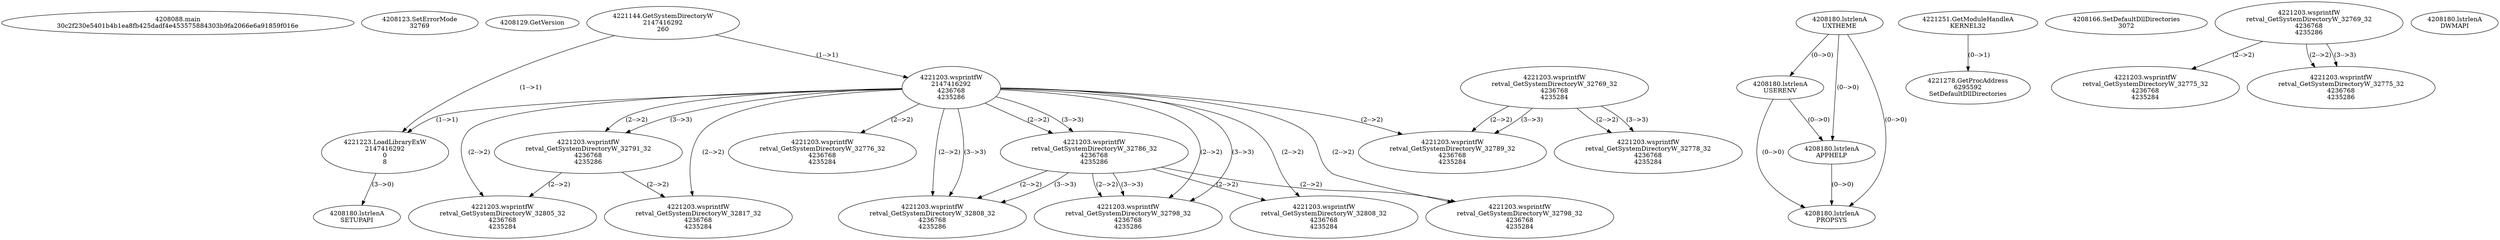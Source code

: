 // Global SCDG with merge call
digraph {
	0 [label="4208088.main
30c2f230e5401b4b1ea8fb425dadf4e453575884303b9fa2066e6a91859f016e"]
	1 [label="4208123.SetErrorMode
32769"]
	2 [label="4208129.GetVersion
"]
	3 [label="4221144.GetSystemDirectoryW
2147416292
260"]
	4 [label="4221203.wsprintfW
2147416292
4236768
4235286"]
	3 -> 4 [label="(1-->1)"]
	5 [label="4221223.LoadLibraryExW
2147416292
0
8"]
	3 -> 5 [label="(1-->1)"]
	4 -> 5 [label="(1-->1)"]
	6 [label="4208180.lstrlenA
UXTHEME"]
	7 [label="4208180.lstrlenA
USERENV"]
	6 -> 7 [label="(0-->0)"]
	8 [label="4221203.wsprintfW
retval_GetSystemDirectoryW_32791_32
4236768
4235286"]
	4 -> 8 [label="(2-->2)"]
	4 -> 8 [label="(3-->3)"]
	9 [label="4208180.lstrlenA
SETUPAPI"]
	5 -> 9 [label="(3-->0)"]
	10 [label="4208180.lstrlenA
APPHELP"]
	6 -> 10 [label="(0-->0)"]
	7 -> 10 [label="(0-->0)"]
	11 [label="4221203.wsprintfW
retval_GetSystemDirectoryW_32776_32
4236768
4235284"]
	4 -> 11 [label="(2-->2)"]
	12 [label="4221251.GetModuleHandleA
KERNEL32"]
	13 [label="4221278.GetProcAddress
6295592
SetDefaultDllDirectories"]
	12 -> 13 [label="(0-->1)"]
	14 [label="4208166.SetDefaultDllDirectories
3072"]
	15 [label="4221203.wsprintfW
retval_GetSystemDirectoryW_32786_32
4236768
4235286"]
	4 -> 15 [label="(2-->2)"]
	4 -> 15 [label="(3-->3)"]
	16 [label="4221203.wsprintfW
retval_GetSystemDirectoryW_32808_32
4236768
4235286"]
	4 -> 16 [label="(2-->2)"]
	15 -> 16 [label="(2-->2)"]
	4 -> 16 [label="(3-->3)"]
	15 -> 16 [label="(3-->3)"]
	17 [label="4208180.lstrlenA
PROPSYS"]
	6 -> 17 [label="(0-->0)"]
	7 -> 17 [label="(0-->0)"]
	10 -> 17 [label="(0-->0)"]
	18 [label="4221203.wsprintfW
retval_GetSystemDirectoryW_32769_32
4236768
4235284"]
	19 [label="4221203.wsprintfW
retval_GetSystemDirectoryW_32798_32
4236768
4235286"]
	4 -> 19 [label="(2-->2)"]
	15 -> 19 [label="(2-->2)"]
	4 -> 19 [label="(3-->3)"]
	15 -> 19 [label="(3-->3)"]
	20 [label="4221203.wsprintfW
retval_GetSystemDirectoryW_32769_32
4236768
4235286"]
	21 [label="4221203.wsprintfW
retval_GetSystemDirectoryW_32775_32
4236768
4235284"]
	20 -> 21 [label="(2-->2)"]
	22 [label="4221203.wsprintfW
retval_GetSystemDirectoryW_32775_32
4236768
4235286"]
	20 -> 22 [label="(2-->2)"]
	20 -> 22 [label="(3-->3)"]
	23 [label="4221203.wsprintfW
retval_GetSystemDirectoryW_32789_32
4236768
4235284"]
	4 -> 23 [label="(2-->2)"]
	18 -> 23 [label="(2-->2)"]
	18 -> 23 [label="(3-->3)"]
	24 [label="4221203.wsprintfW
retval_GetSystemDirectoryW_32808_32
4236768
4235284"]
	4 -> 24 [label="(2-->2)"]
	15 -> 24 [label="(2-->2)"]
	25 [label="4221203.wsprintfW
retval_GetSystemDirectoryW_32805_32
4236768
4235284"]
	4 -> 25 [label="(2-->2)"]
	8 -> 25 [label="(2-->2)"]
	26 [label="4221203.wsprintfW
retval_GetSystemDirectoryW_32798_32
4236768
4235284"]
	4 -> 26 [label="(2-->2)"]
	15 -> 26 [label="(2-->2)"]
	27 [label="4221203.wsprintfW
retval_GetSystemDirectoryW_32778_32
4236768
4235284"]
	18 -> 27 [label="(2-->2)"]
	18 -> 27 [label="(3-->3)"]
	28 [label="4221203.wsprintfW
retval_GetSystemDirectoryW_32817_32
4236768
4235284"]
	4 -> 28 [label="(2-->2)"]
	8 -> 28 [label="(2-->2)"]
	29 [label="4208180.lstrlenA
DWMAPI"]
}
